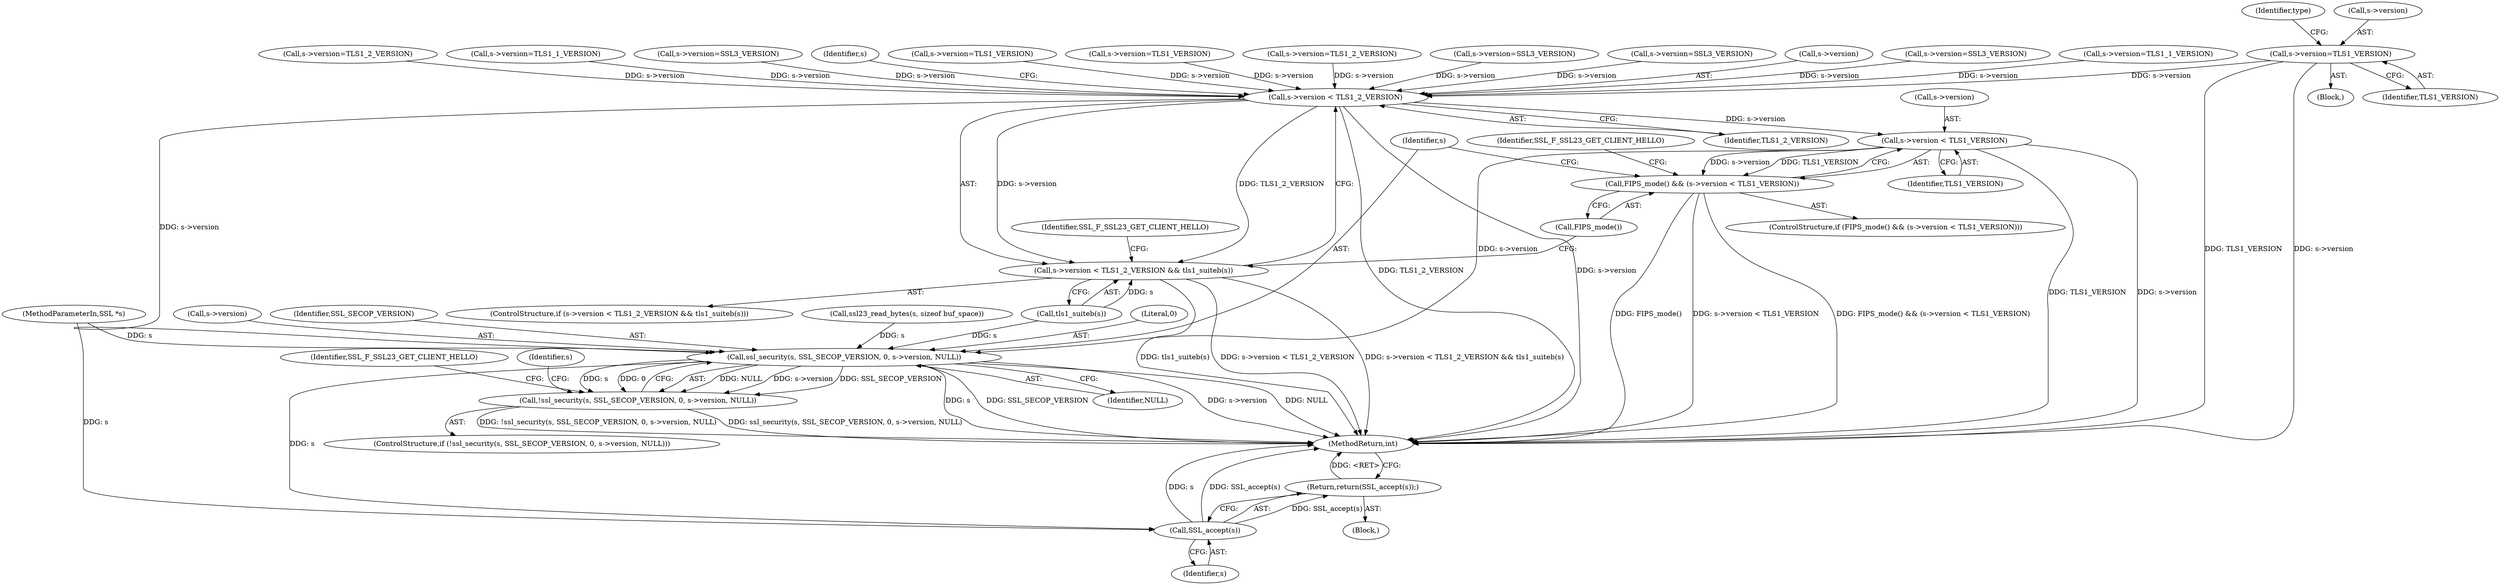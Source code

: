 digraph "0_openssl_280b1f1ad12131defcd986676a8fc9717aaa601b@pointer" {
"1000330" [label="(Call,s->version=TLS1_VERSION)"];
"1000686" [label="(Call,s->version < TLS1_2_VERSION)"];
"1000685" [label="(Call,s->version < TLS1_2_VERSION && tls1_suiteb(s))"];
"1000701" [label="(Call,s->version < TLS1_VERSION)"];
"1000699" [label="(Call,FIPS_mode() && (s->version < TLS1_VERSION))"];
"1000713" [label="(Call,ssl_security(s, SSL_SECOP_VERSION, 0, s->version, NULL))"];
"1000712" [label="(Call,!ssl_security(s, SSL_SECOP_VERSION, 0, s->version, NULL))"];
"1000749" [label="(Call,SSL_accept(s))"];
"1000748" [label="(Return,return(SSL_accept(s));)"];
"1000347" [label="(Call,s->version=SSL3_VERSION)"];
"1000695" [label="(Identifier,SSL_F_SSL23_GET_CLIENT_HELLO)"];
"1000124" [label="(Block,)"];
"1000700" [label="(Call,FIPS_mode())"];
"1000685" [label="(Call,s->version < TLS1_2_VERSION && tls1_suiteb(s))"];
"1000686" [label="(Call,s->version < TLS1_2_VERSION)"];
"1000365" [label="(Call,s->version=SSL3_VERSION)"];
"1000716" [label="(Literal,0)"];
"1000708" [label="(Identifier,SSL_F_SSL23_GET_CLIENT_HELLO)"];
"1000690" [label="(Identifier,TLS1_2_VERSION)"];
"1000684" [label="(ControlStructure,if (s->version < TLS1_2_VERSION && tls1_suiteb(s)))"];
"1000687" [label="(Call,s->version)"];
"1000606" [label="(Call,s->version=SSL3_VERSION)"];
"1000330" [label="(Call,s->version=TLS1_VERSION)"];
"1000329" [label="(Block,)"];
"1000699" [label="(Call,FIPS_mode() && (s->version < TLS1_VERSION))"];
"1000750" [label="(Identifier,s)"];
"1000691" [label="(Call,tls1_suiteb(s))"];
"1000698" [label="(ControlStructure,if (FIPS_mode() && (s->version < TLS1_VERSION)))"];
"1000537" [label="(Call,s->version=TLS1_1_VERSION)"];
"1000705" [label="(Identifier,TLS1_VERSION)"];
"1000712" [label="(Call,!ssl_security(s, SSL_SECOP_VERSION, 0, s->version, NULL))"];
"1000714" [label="(Identifier,s)"];
"1000512" [label="(Call,s->version=TLS1_2_VERSION)"];
"1000717" [label="(Call,s->version)"];
"1000713" [label="(Call,ssl_security(s, SSL_SECOP_VERSION, 0, s->version, NULL))"];
"1000313" [label="(Call,s->version=TLS1_1_VERSION)"];
"1000336" [label="(Identifier,type)"];
"1000761" [label="(MethodReturn,int)"];
"1000575" [label="(Call,s->version=SSL3_VERSION)"];
"1000331" [label="(Call,s->version)"];
"1000711" [label="(ControlStructure,if (!ssl_security(s, SSL_SECOP_VERSION, 0, s->version, NULL)))"];
"1000723" [label="(Identifier,SSL_F_SSL23_GET_CLIENT_HELLO)"];
"1000692" [label="(Identifier,s)"];
"1000123" [label="(MethodParameterIn,SSL *s)"];
"1000702" [label="(Call,s->version)"];
"1000720" [label="(Identifier,NULL)"];
"1000749" [label="(Call,SSL_accept(s))"];
"1000748" [label="(Return,return(SSL_accept(s));)"];
"1000701" [label="(Call,s->version < TLS1_VERSION)"];
"1000729" [label="(Identifier,s)"];
"1000556" [label="(Call,s->version=TLS1_VERSION)"];
"1000382" [label="(Call,s->version=TLS1_VERSION)"];
"1000715" [label="(Identifier,SSL_SECOP_VERSION)"];
"1000290" [label="(Call,s->version=TLS1_2_VERSION)"];
"1000334" [label="(Identifier,TLS1_VERSION)"];
"1000174" [label="(Call,ssl23_read_bytes(s, sizeof buf_space))"];
"1000330" -> "1000329"  [label="AST: "];
"1000330" -> "1000334"  [label="CFG: "];
"1000331" -> "1000330"  [label="AST: "];
"1000334" -> "1000330"  [label="AST: "];
"1000336" -> "1000330"  [label="CFG: "];
"1000330" -> "1000761"  [label="DDG: TLS1_VERSION"];
"1000330" -> "1000761"  [label="DDG: s->version"];
"1000330" -> "1000686"  [label="DDG: s->version"];
"1000686" -> "1000685"  [label="AST: "];
"1000686" -> "1000690"  [label="CFG: "];
"1000687" -> "1000686"  [label="AST: "];
"1000690" -> "1000686"  [label="AST: "];
"1000692" -> "1000686"  [label="CFG: "];
"1000685" -> "1000686"  [label="CFG: "];
"1000686" -> "1000761"  [label="DDG: TLS1_2_VERSION"];
"1000686" -> "1000761"  [label="DDG: s->version"];
"1000686" -> "1000685"  [label="DDG: s->version"];
"1000686" -> "1000685"  [label="DDG: TLS1_2_VERSION"];
"1000606" -> "1000686"  [label="DDG: s->version"];
"1000290" -> "1000686"  [label="DDG: s->version"];
"1000382" -> "1000686"  [label="DDG: s->version"];
"1000512" -> "1000686"  [label="DDG: s->version"];
"1000556" -> "1000686"  [label="DDG: s->version"];
"1000347" -> "1000686"  [label="DDG: s->version"];
"1000365" -> "1000686"  [label="DDG: s->version"];
"1000575" -> "1000686"  [label="DDG: s->version"];
"1000537" -> "1000686"  [label="DDG: s->version"];
"1000313" -> "1000686"  [label="DDG: s->version"];
"1000686" -> "1000701"  [label="DDG: s->version"];
"1000686" -> "1000713"  [label="DDG: s->version"];
"1000685" -> "1000684"  [label="AST: "];
"1000685" -> "1000691"  [label="CFG: "];
"1000691" -> "1000685"  [label="AST: "];
"1000695" -> "1000685"  [label="CFG: "];
"1000700" -> "1000685"  [label="CFG: "];
"1000685" -> "1000761"  [label="DDG: s->version < TLS1_2_VERSION && tls1_suiteb(s)"];
"1000685" -> "1000761"  [label="DDG: s->version < TLS1_2_VERSION"];
"1000685" -> "1000761"  [label="DDG: tls1_suiteb(s)"];
"1000691" -> "1000685"  [label="DDG: s"];
"1000701" -> "1000699"  [label="AST: "];
"1000701" -> "1000705"  [label="CFG: "];
"1000702" -> "1000701"  [label="AST: "];
"1000705" -> "1000701"  [label="AST: "];
"1000699" -> "1000701"  [label="CFG: "];
"1000701" -> "1000761"  [label="DDG: TLS1_VERSION"];
"1000701" -> "1000761"  [label="DDG: s->version"];
"1000701" -> "1000699"  [label="DDG: s->version"];
"1000701" -> "1000699"  [label="DDG: TLS1_VERSION"];
"1000701" -> "1000713"  [label="DDG: s->version"];
"1000699" -> "1000698"  [label="AST: "];
"1000699" -> "1000700"  [label="CFG: "];
"1000700" -> "1000699"  [label="AST: "];
"1000708" -> "1000699"  [label="CFG: "];
"1000714" -> "1000699"  [label="CFG: "];
"1000699" -> "1000761"  [label="DDG: FIPS_mode()"];
"1000699" -> "1000761"  [label="DDG: s->version < TLS1_VERSION"];
"1000699" -> "1000761"  [label="DDG: FIPS_mode() && (s->version < TLS1_VERSION)"];
"1000713" -> "1000712"  [label="AST: "];
"1000713" -> "1000720"  [label="CFG: "];
"1000714" -> "1000713"  [label="AST: "];
"1000715" -> "1000713"  [label="AST: "];
"1000716" -> "1000713"  [label="AST: "];
"1000717" -> "1000713"  [label="AST: "];
"1000720" -> "1000713"  [label="AST: "];
"1000712" -> "1000713"  [label="CFG: "];
"1000713" -> "1000761"  [label="DDG: s"];
"1000713" -> "1000761"  [label="DDG: SSL_SECOP_VERSION"];
"1000713" -> "1000761"  [label="DDG: s->version"];
"1000713" -> "1000761"  [label="DDG: NULL"];
"1000713" -> "1000712"  [label="DDG: NULL"];
"1000713" -> "1000712"  [label="DDG: s->version"];
"1000713" -> "1000712"  [label="DDG: SSL_SECOP_VERSION"];
"1000713" -> "1000712"  [label="DDG: s"];
"1000713" -> "1000712"  [label="DDG: 0"];
"1000691" -> "1000713"  [label="DDG: s"];
"1000174" -> "1000713"  [label="DDG: s"];
"1000123" -> "1000713"  [label="DDG: s"];
"1000713" -> "1000749"  [label="DDG: s"];
"1000712" -> "1000711"  [label="AST: "];
"1000723" -> "1000712"  [label="CFG: "];
"1000729" -> "1000712"  [label="CFG: "];
"1000712" -> "1000761"  [label="DDG: !ssl_security(s, SSL_SECOP_VERSION, 0, s->version, NULL)"];
"1000712" -> "1000761"  [label="DDG: ssl_security(s, SSL_SECOP_VERSION, 0, s->version, NULL)"];
"1000749" -> "1000748"  [label="AST: "];
"1000749" -> "1000750"  [label="CFG: "];
"1000750" -> "1000749"  [label="AST: "];
"1000748" -> "1000749"  [label="CFG: "];
"1000749" -> "1000761"  [label="DDG: s"];
"1000749" -> "1000761"  [label="DDG: SSL_accept(s)"];
"1000749" -> "1000748"  [label="DDG: SSL_accept(s)"];
"1000123" -> "1000749"  [label="DDG: s"];
"1000748" -> "1000124"  [label="AST: "];
"1000761" -> "1000748"  [label="CFG: "];
"1000748" -> "1000761"  [label="DDG: <RET>"];
}
